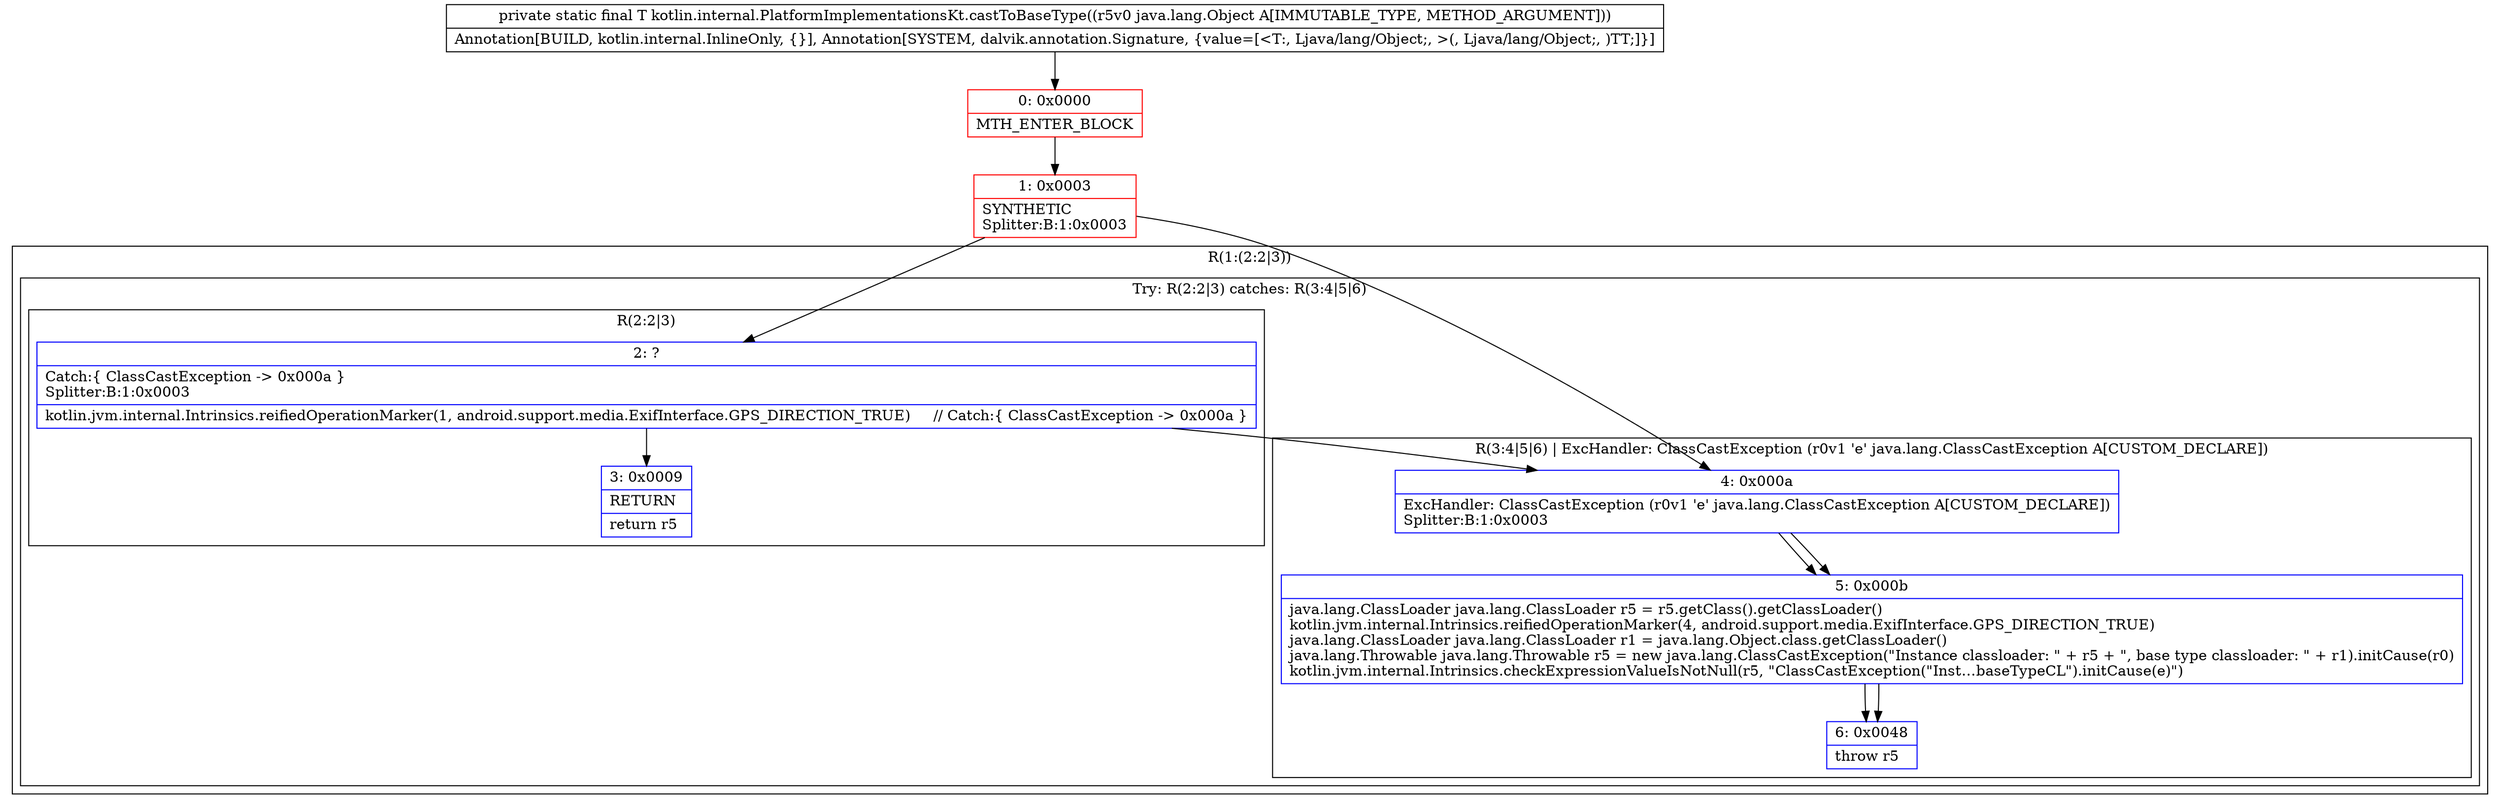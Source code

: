 digraph "CFG forkotlin.internal.PlatformImplementationsKt.castToBaseType(Ljava\/lang\/Object;)Ljava\/lang\/Object;" {
subgraph cluster_Region_1289351484 {
label = "R(1:(2:2|3))";
node [shape=record,color=blue];
subgraph cluster_TryCatchRegion_1117047375 {
label = "Try: R(2:2|3) catches: R(3:4|5|6)";
node [shape=record,color=blue];
subgraph cluster_Region_1666444167 {
label = "R(2:2|3)";
node [shape=record,color=blue];
Node_2 [shape=record,label="{2\:\ ?|Catch:\{ ClassCastException \-\> 0x000a \}\lSplitter:B:1:0x0003\l|kotlin.jvm.internal.Intrinsics.reifiedOperationMarker(1, android.support.media.ExifInterface.GPS_DIRECTION_TRUE)     \/\/ Catch:\{ ClassCastException \-\> 0x000a \}\l}"];
Node_3 [shape=record,label="{3\:\ 0x0009|RETURN\l|return r5\l}"];
}
subgraph cluster_Region_985222362 {
label = "R(3:4|5|6) | ExcHandler: ClassCastException (r0v1 'e' java.lang.ClassCastException A[CUSTOM_DECLARE])\l";
node [shape=record,color=blue];
Node_4 [shape=record,label="{4\:\ 0x000a|ExcHandler: ClassCastException (r0v1 'e' java.lang.ClassCastException A[CUSTOM_DECLARE])\lSplitter:B:1:0x0003\l}"];
Node_5 [shape=record,label="{5\:\ 0x000b|java.lang.ClassLoader java.lang.ClassLoader r5 = r5.getClass().getClassLoader()\lkotlin.jvm.internal.Intrinsics.reifiedOperationMarker(4, android.support.media.ExifInterface.GPS_DIRECTION_TRUE)\ljava.lang.ClassLoader java.lang.ClassLoader r1 = java.lang.Object.class.getClassLoader()\ljava.lang.Throwable java.lang.Throwable r5 = new java.lang.ClassCastException(\"Instance classloader: \" + r5 + \", base type classloader: \" + r1).initCause(r0)\lkotlin.jvm.internal.Intrinsics.checkExpressionValueIsNotNull(r5, \"ClassCastException(\"Inst…baseTypeCL\").initCause(e)\")\l}"];
Node_6 [shape=record,label="{6\:\ 0x0048|throw r5\l}"];
}
}
}
subgraph cluster_Region_985222362 {
label = "R(3:4|5|6) | ExcHandler: ClassCastException (r0v1 'e' java.lang.ClassCastException A[CUSTOM_DECLARE])\l";
node [shape=record,color=blue];
Node_4 [shape=record,label="{4\:\ 0x000a|ExcHandler: ClassCastException (r0v1 'e' java.lang.ClassCastException A[CUSTOM_DECLARE])\lSplitter:B:1:0x0003\l}"];
Node_5 [shape=record,label="{5\:\ 0x000b|java.lang.ClassLoader java.lang.ClassLoader r5 = r5.getClass().getClassLoader()\lkotlin.jvm.internal.Intrinsics.reifiedOperationMarker(4, android.support.media.ExifInterface.GPS_DIRECTION_TRUE)\ljava.lang.ClassLoader java.lang.ClassLoader r1 = java.lang.Object.class.getClassLoader()\ljava.lang.Throwable java.lang.Throwable r5 = new java.lang.ClassCastException(\"Instance classloader: \" + r5 + \", base type classloader: \" + r1).initCause(r0)\lkotlin.jvm.internal.Intrinsics.checkExpressionValueIsNotNull(r5, \"ClassCastException(\"Inst…baseTypeCL\").initCause(e)\")\l}"];
Node_6 [shape=record,label="{6\:\ 0x0048|throw r5\l}"];
}
Node_0 [shape=record,color=red,label="{0\:\ 0x0000|MTH_ENTER_BLOCK\l}"];
Node_1 [shape=record,color=red,label="{1\:\ 0x0003|SYNTHETIC\lSplitter:B:1:0x0003\l}"];
MethodNode[shape=record,label="{private static final T kotlin.internal.PlatformImplementationsKt.castToBaseType((r5v0 java.lang.Object A[IMMUTABLE_TYPE, METHOD_ARGUMENT]))  | Annotation[BUILD, kotlin.internal.InlineOnly, \{\}], Annotation[SYSTEM, dalvik.annotation.Signature, \{value=[\<T:, Ljava\/lang\/Object;, \>(, Ljava\/lang\/Object;, )TT;]\}]\l}"];
MethodNode -> Node_0;
Node_2 -> Node_3;
Node_2 -> Node_4;
Node_4 -> Node_5;
Node_5 -> Node_6;
Node_4 -> Node_5;
Node_5 -> Node_6;
Node_0 -> Node_1;
Node_1 -> Node_2;
Node_1 -> Node_4;
}

